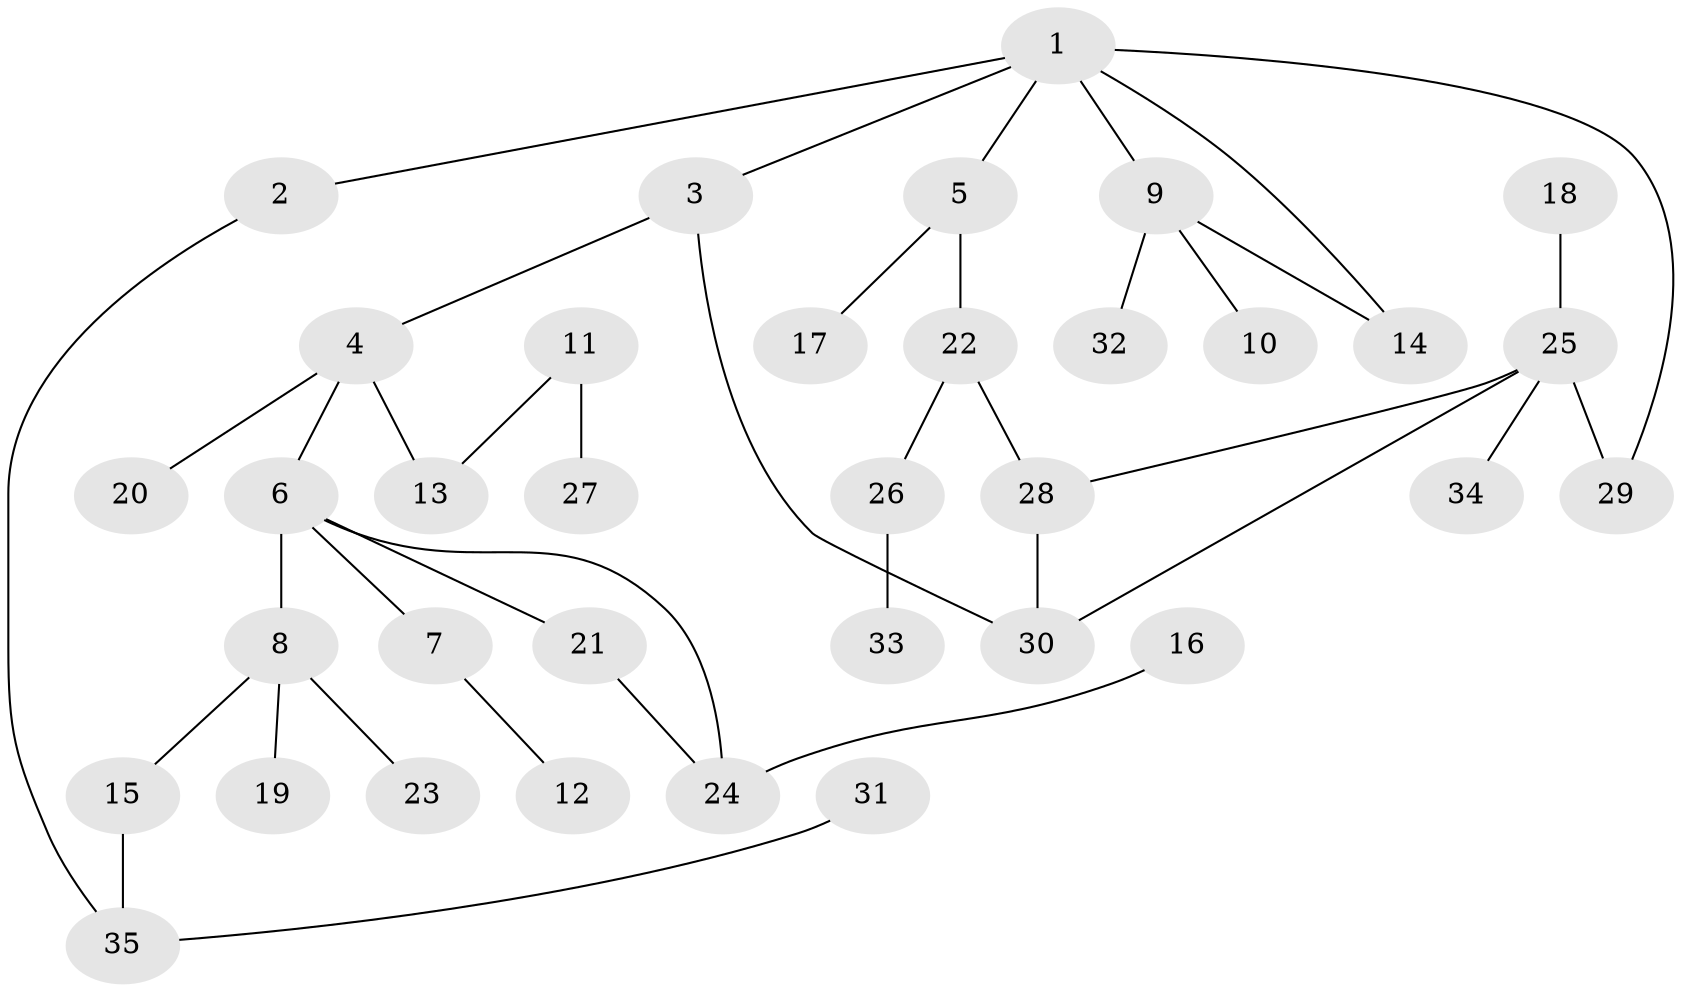 // original degree distribution, {6: 0.02, 2: 0.26, 3: 0.16, 4: 0.16, 5: 0.04, 1: 0.36}
// Generated by graph-tools (version 1.1) at 2025/36/03/04/25 23:36:02]
// undirected, 35 vertices, 40 edges
graph export_dot {
  node [color=gray90,style=filled];
  1;
  2;
  3;
  4;
  5;
  6;
  7;
  8;
  9;
  10;
  11;
  12;
  13;
  14;
  15;
  16;
  17;
  18;
  19;
  20;
  21;
  22;
  23;
  24;
  25;
  26;
  27;
  28;
  29;
  30;
  31;
  32;
  33;
  34;
  35;
  1 -- 2 [weight=1.0];
  1 -- 3 [weight=1.0];
  1 -- 5 [weight=1.0];
  1 -- 9 [weight=1.0];
  1 -- 14 [weight=1.0];
  1 -- 29 [weight=1.0];
  2 -- 35 [weight=1.0];
  3 -- 4 [weight=1.0];
  3 -- 30 [weight=1.0];
  4 -- 6 [weight=1.0];
  4 -- 13 [weight=1.0];
  4 -- 20 [weight=1.0];
  5 -- 17 [weight=1.0];
  5 -- 22 [weight=1.0];
  6 -- 7 [weight=1.0];
  6 -- 8 [weight=1.0];
  6 -- 21 [weight=1.0];
  6 -- 24 [weight=1.0];
  7 -- 12 [weight=1.0];
  8 -- 15 [weight=1.0];
  8 -- 19 [weight=1.0];
  8 -- 23 [weight=1.0];
  9 -- 10 [weight=1.0];
  9 -- 14 [weight=1.0];
  9 -- 32 [weight=1.0];
  11 -- 13 [weight=1.0];
  11 -- 27 [weight=2.0];
  15 -- 35 [weight=1.0];
  16 -- 24 [weight=1.0];
  18 -- 25 [weight=1.0];
  21 -- 24 [weight=1.0];
  22 -- 26 [weight=1.0];
  22 -- 28 [weight=1.0];
  25 -- 28 [weight=1.0];
  25 -- 29 [weight=2.0];
  25 -- 30 [weight=1.0];
  25 -- 34 [weight=1.0];
  26 -- 33 [weight=1.0];
  28 -- 30 [weight=2.0];
  31 -- 35 [weight=1.0];
}
